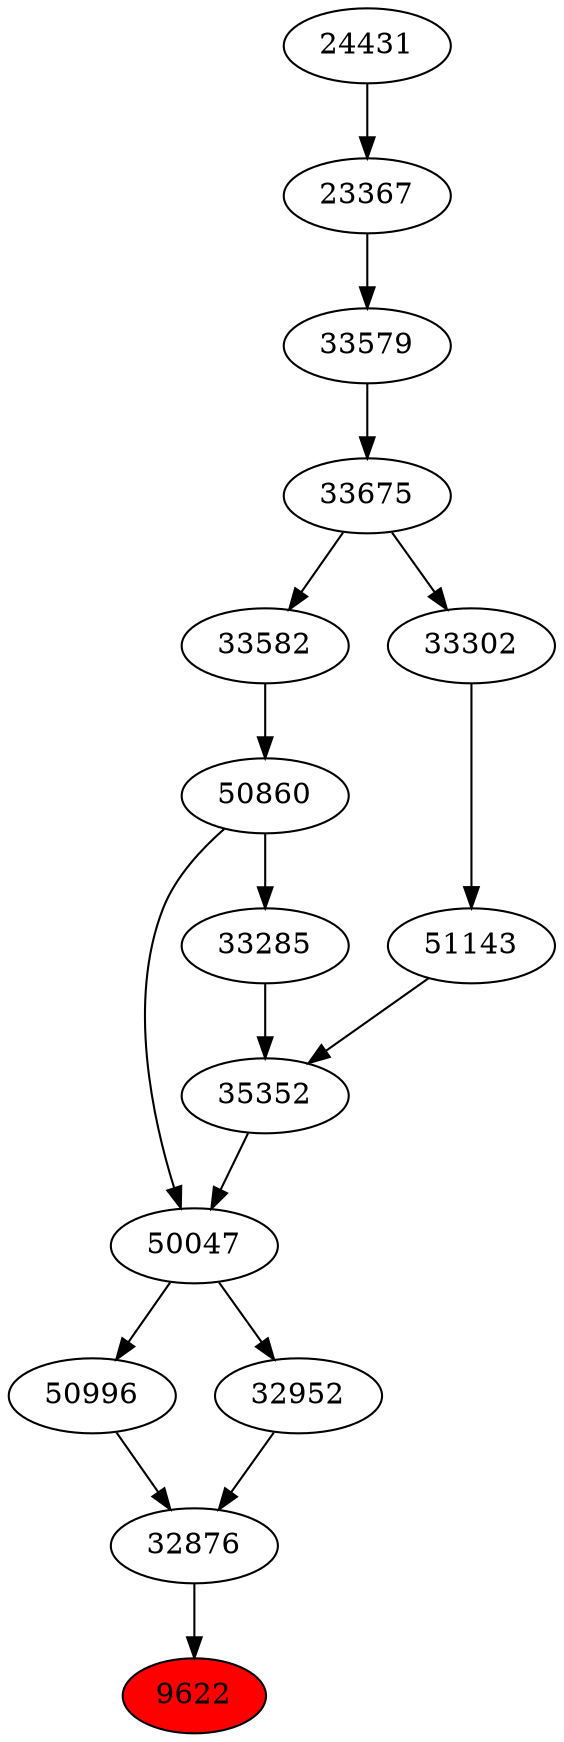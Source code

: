 strict digraph{ 
9622 [label="9622" fillcolor=red style=filled]
32876 -> 9622
32876 [label="32876"]
50996 -> 32876
32952 -> 32876
50996 [label="50996"]
50047 -> 50996
32952 [label="32952"]
50047 -> 32952
50047 [label="50047"]
35352 -> 50047
50860 -> 50047
35352 [label="35352"]
33285 -> 35352
51143 -> 35352
50860 [label="50860"]
33582 -> 50860
33285 [label="33285"]
50860 -> 33285
51143 [label="51143"]
33302 -> 51143
33582 [label="33582"]
33675 -> 33582
33302 [label="33302"]
33675 -> 33302
33675 [label="33675"]
33579 -> 33675
33579 [label="33579"]
23367 -> 33579
23367 [label="23367"]
24431 -> 23367
24431 [label="24431"]
}